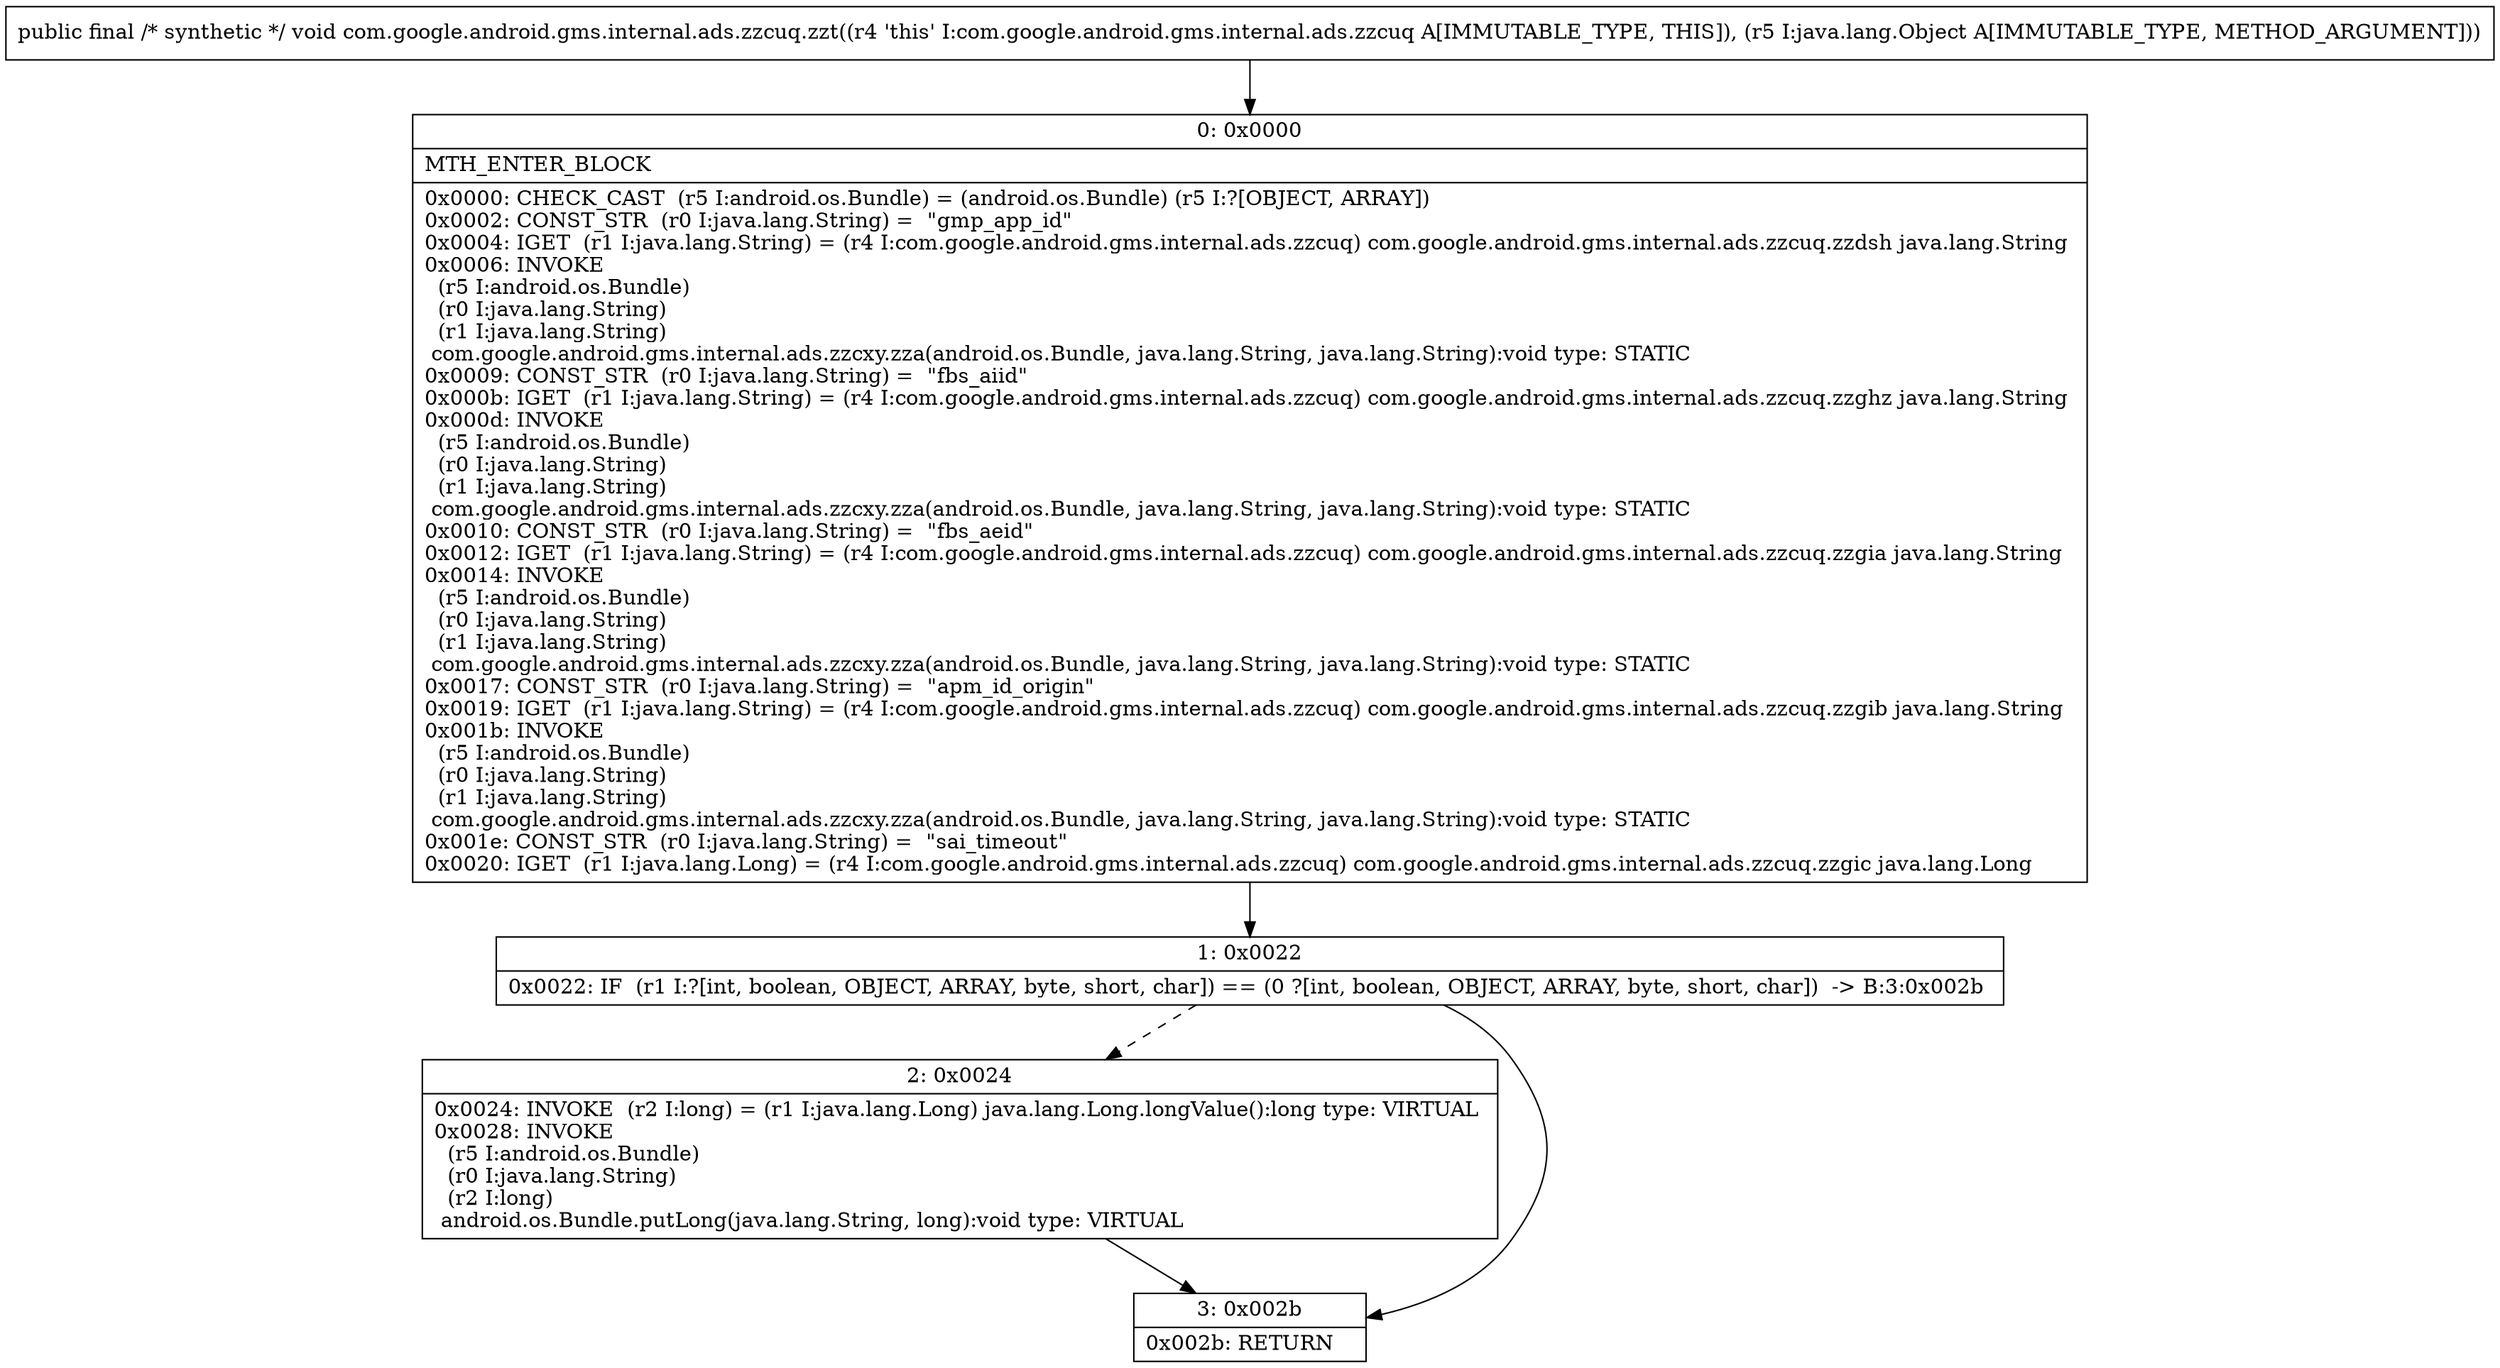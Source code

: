 digraph "CFG forcom.google.android.gms.internal.ads.zzcuq.zzt(Ljava\/lang\/Object;)V" {
Node_0 [shape=record,label="{0\:\ 0x0000|MTH_ENTER_BLOCK\l|0x0000: CHECK_CAST  (r5 I:android.os.Bundle) = (android.os.Bundle) (r5 I:?[OBJECT, ARRAY]) \l0x0002: CONST_STR  (r0 I:java.lang.String) =  \"gmp_app_id\" \l0x0004: IGET  (r1 I:java.lang.String) = (r4 I:com.google.android.gms.internal.ads.zzcuq) com.google.android.gms.internal.ads.zzcuq.zzdsh java.lang.String \l0x0006: INVOKE  \l  (r5 I:android.os.Bundle)\l  (r0 I:java.lang.String)\l  (r1 I:java.lang.String)\l com.google.android.gms.internal.ads.zzcxy.zza(android.os.Bundle, java.lang.String, java.lang.String):void type: STATIC \l0x0009: CONST_STR  (r0 I:java.lang.String) =  \"fbs_aiid\" \l0x000b: IGET  (r1 I:java.lang.String) = (r4 I:com.google.android.gms.internal.ads.zzcuq) com.google.android.gms.internal.ads.zzcuq.zzghz java.lang.String \l0x000d: INVOKE  \l  (r5 I:android.os.Bundle)\l  (r0 I:java.lang.String)\l  (r1 I:java.lang.String)\l com.google.android.gms.internal.ads.zzcxy.zza(android.os.Bundle, java.lang.String, java.lang.String):void type: STATIC \l0x0010: CONST_STR  (r0 I:java.lang.String) =  \"fbs_aeid\" \l0x0012: IGET  (r1 I:java.lang.String) = (r4 I:com.google.android.gms.internal.ads.zzcuq) com.google.android.gms.internal.ads.zzcuq.zzgia java.lang.String \l0x0014: INVOKE  \l  (r5 I:android.os.Bundle)\l  (r0 I:java.lang.String)\l  (r1 I:java.lang.String)\l com.google.android.gms.internal.ads.zzcxy.zza(android.os.Bundle, java.lang.String, java.lang.String):void type: STATIC \l0x0017: CONST_STR  (r0 I:java.lang.String) =  \"apm_id_origin\" \l0x0019: IGET  (r1 I:java.lang.String) = (r4 I:com.google.android.gms.internal.ads.zzcuq) com.google.android.gms.internal.ads.zzcuq.zzgib java.lang.String \l0x001b: INVOKE  \l  (r5 I:android.os.Bundle)\l  (r0 I:java.lang.String)\l  (r1 I:java.lang.String)\l com.google.android.gms.internal.ads.zzcxy.zza(android.os.Bundle, java.lang.String, java.lang.String):void type: STATIC \l0x001e: CONST_STR  (r0 I:java.lang.String) =  \"sai_timeout\" \l0x0020: IGET  (r1 I:java.lang.Long) = (r4 I:com.google.android.gms.internal.ads.zzcuq) com.google.android.gms.internal.ads.zzcuq.zzgic java.lang.Long \l}"];
Node_1 [shape=record,label="{1\:\ 0x0022|0x0022: IF  (r1 I:?[int, boolean, OBJECT, ARRAY, byte, short, char]) == (0 ?[int, boolean, OBJECT, ARRAY, byte, short, char])  \-\> B:3:0x002b \l}"];
Node_2 [shape=record,label="{2\:\ 0x0024|0x0024: INVOKE  (r2 I:long) = (r1 I:java.lang.Long) java.lang.Long.longValue():long type: VIRTUAL \l0x0028: INVOKE  \l  (r5 I:android.os.Bundle)\l  (r0 I:java.lang.String)\l  (r2 I:long)\l android.os.Bundle.putLong(java.lang.String, long):void type: VIRTUAL \l}"];
Node_3 [shape=record,label="{3\:\ 0x002b|0x002b: RETURN   \l}"];
MethodNode[shape=record,label="{public final \/* synthetic *\/ void com.google.android.gms.internal.ads.zzcuq.zzt((r4 'this' I:com.google.android.gms.internal.ads.zzcuq A[IMMUTABLE_TYPE, THIS]), (r5 I:java.lang.Object A[IMMUTABLE_TYPE, METHOD_ARGUMENT])) }"];
MethodNode -> Node_0;
Node_0 -> Node_1;
Node_1 -> Node_2[style=dashed];
Node_1 -> Node_3;
Node_2 -> Node_3;
}

